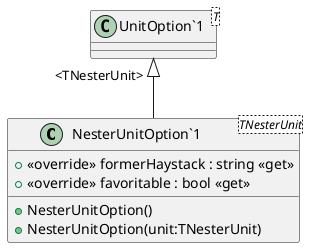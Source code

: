 @startuml
class "NesterUnitOption`1"<TNesterUnit> {
    + <<override>> formerHaystack : string <<get>>
    + NesterUnitOption()
    + NesterUnitOption(unit:TNesterUnit)
    + <<override>> favoritable : bool <<get>>
}
class "UnitOption`1"<T> {
}
"UnitOption`1" "<TNesterUnit>" <|-- "NesterUnitOption`1"
@enduml
